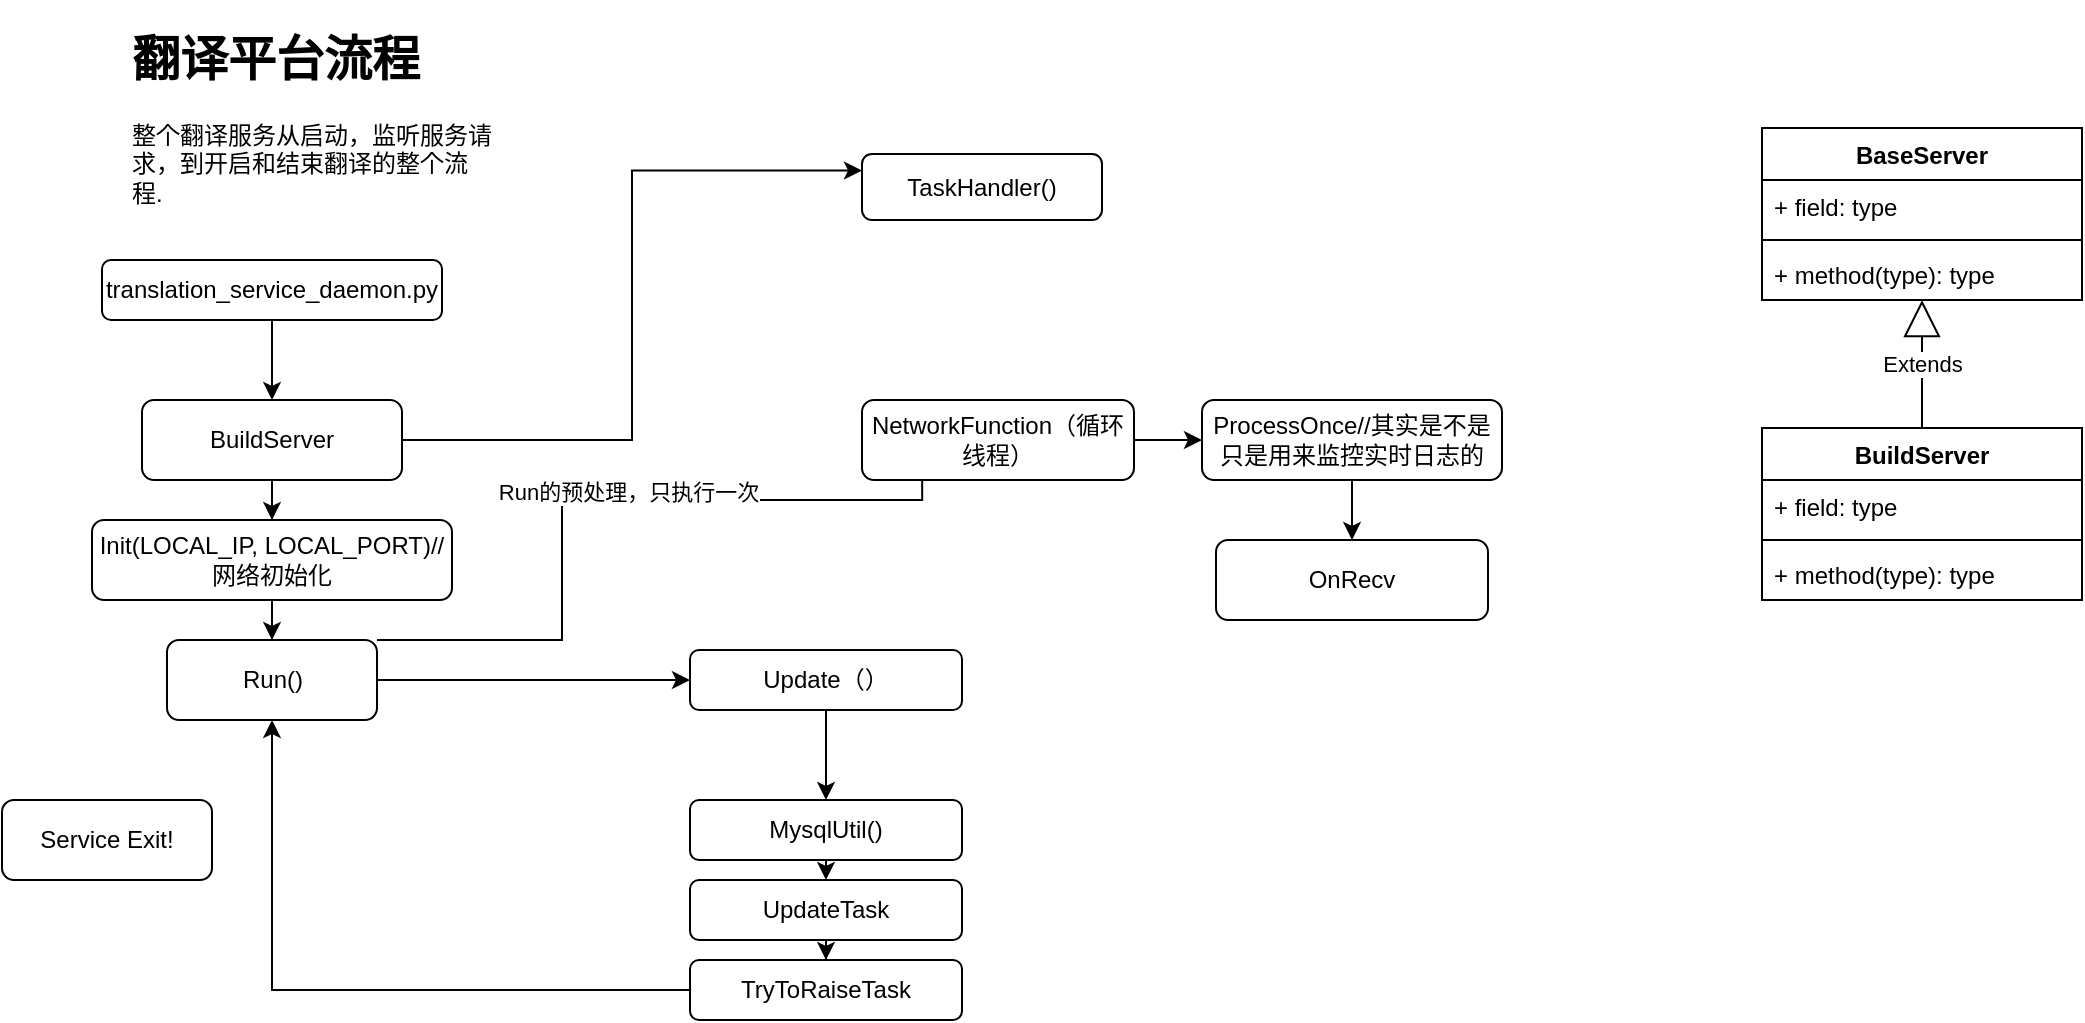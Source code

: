 <mxfile version="13.11.0" type="github">
  <diagram id="Lafy5iaJPpKN_NIYAcs5" name="Page-1">
    <mxGraphModel dx="2134" dy="1820" grid="1" gridSize="10" guides="1" tooltips="1" connect="1" arrows="1" fold="1" page="1" pageScale="1" pageWidth="827" pageHeight="1169" math="0" shadow="0">
      <root>
        <mxCell id="0" />
        <mxCell id="1" parent="0" />
        <mxCell id="IaznOFFQn422G-CRZnzF-1" value="&lt;h1&gt;翻译平台流程&lt;/h1&gt;&lt;p&gt;整个翻译服务从启动，监听服务请求，到开启和结束翻译的整个流程.&lt;/p&gt;" style="text;html=1;strokeColor=none;fillColor=none;spacing=5;spacingTop=-20;whiteSpace=wrap;overflow=hidden;rounded=0;direction=east;" vertex="1" parent="1">
          <mxGeometry x="10" width="190" height="120" as="geometry" />
        </mxCell>
        <mxCell id="IaznOFFQn422G-CRZnzF-6" style="edgeStyle=orthogonalEdgeStyle;rounded=0;orthogonalLoop=1;jettySize=auto;html=1;" edge="1" parent="1" source="IaznOFFQn422G-CRZnzF-2" target="IaznOFFQn422G-CRZnzF-3">
          <mxGeometry relative="1" as="geometry" />
        </mxCell>
        <mxCell id="IaznOFFQn422G-CRZnzF-2" value="translation_service_daemon.py" style="rounded=1;whiteSpace=wrap;html=1;" vertex="1" parent="1">
          <mxGeometry y="120" width="170" height="30" as="geometry" />
        </mxCell>
        <mxCell id="IaznOFFQn422G-CRZnzF-7" style="edgeStyle=orthogonalEdgeStyle;rounded=0;orthogonalLoop=1;jettySize=auto;html=1;" edge="1" parent="1" source="IaznOFFQn422G-CRZnzF-3" target="IaznOFFQn422G-CRZnzF-4">
          <mxGeometry relative="1" as="geometry" />
        </mxCell>
        <mxCell id="IaznOFFQn422G-CRZnzF-25" style="edgeStyle=orthogonalEdgeStyle;rounded=0;orthogonalLoop=1;jettySize=auto;html=1;entryX=0;entryY=0.25;entryDx=0;entryDy=0;" edge="1" parent="1" source="IaznOFFQn422G-CRZnzF-3" target="IaznOFFQn422G-CRZnzF-24">
          <mxGeometry relative="1" as="geometry" />
        </mxCell>
        <mxCell id="IaznOFFQn422G-CRZnzF-3" value="BuildServer" style="rounded=1;whiteSpace=wrap;html=1;" vertex="1" parent="1">
          <mxGeometry x="20" y="190" width="130" height="40" as="geometry" />
        </mxCell>
        <mxCell id="IaznOFFQn422G-CRZnzF-8" style="edgeStyle=orthogonalEdgeStyle;rounded=0;orthogonalLoop=1;jettySize=auto;html=1;" edge="1" parent="1" source="IaznOFFQn422G-CRZnzF-4" target="IaznOFFQn422G-CRZnzF-5">
          <mxGeometry relative="1" as="geometry" />
        </mxCell>
        <mxCell id="IaznOFFQn422G-CRZnzF-4" value="Init(LOCAL_IP, LOCAL_PORT)//网络初始化" style="rounded=1;whiteSpace=wrap;html=1;" vertex="1" parent="1">
          <mxGeometry x="-5" y="250" width="180" height="40" as="geometry" />
        </mxCell>
        <mxCell id="IaznOFFQn422G-CRZnzF-35" style="edgeStyle=orthogonalEdgeStyle;rounded=0;orthogonalLoop=1;jettySize=auto;html=1;exitX=1;exitY=0;exitDx=0;exitDy=0;entryX=0.221;entryY=0.5;entryDx=0;entryDy=0;entryPerimeter=0;" edge="1" parent="1" source="IaznOFFQn422G-CRZnzF-5" target="IaznOFFQn422G-CRZnzF-34">
          <mxGeometry relative="1" as="geometry">
            <Array as="points">
              <mxPoint x="230" y="310" />
              <mxPoint x="230" y="240" />
              <mxPoint x="410" y="240" />
            </Array>
          </mxGeometry>
        </mxCell>
        <mxCell id="IaznOFFQn422G-CRZnzF-36" value="Run的预处理，只执行一次" style="edgeLabel;html=1;align=center;verticalAlign=middle;resizable=0;points=[];" vertex="1" connectable="0" parent="IaznOFFQn422G-CRZnzF-35">
          <mxGeometry x="0.049" y="4" relative="1" as="geometry">
            <mxPoint as="offset" />
          </mxGeometry>
        </mxCell>
        <mxCell id="IaznOFFQn422G-CRZnzF-5" value="Run()" style="rounded=1;whiteSpace=wrap;html=1;" vertex="1" parent="1">
          <mxGeometry x="32.5" y="310" width="105" height="40" as="geometry" />
        </mxCell>
        <mxCell id="IaznOFFQn422G-CRZnzF-9" style="edgeStyle=orthogonalEdgeStyle;rounded=0;orthogonalLoop=1;jettySize=auto;html=1;" edge="1" parent="1" source="IaznOFFQn422G-CRZnzF-5" target="IaznOFFQn422G-CRZnzF-20">
          <mxGeometry relative="1" as="geometry">
            <mxPoint x="200" y="320" as="sourcePoint" />
            <mxPoint x="180" y="390" as="targetPoint" />
          </mxGeometry>
        </mxCell>
        <mxCell id="IaznOFFQn422G-CRZnzF-11" value="BaseServer" style="swimlane;fontStyle=1;align=center;verticalAlign=top;childLayout=stackLayout;horizontal=1;startSize=26;horizontalStack=0;resizeParent=1;resizeParentMax=0;resizeLast=0;collapsible=1;marginBottom=0;" vertex="1" parent="1">
          <mxGeometry x="830" y="54" width="160" height="86" as="geometry" />
        </mxCell>
        <mxCell id="IaznOFFQn422G-CRZnzF-12" value="+ field: type" style="text;strokeColor=none;fillColor=none;align=left;verticalAlign=top;spacingLeft=4;spacingRight=4;overflow=hidden;rotatable=0;points=[[0,0.5],[1,0.5]];portConstraint=eastwest;" vertex="1" parent="IaznOFFQn422G-CRZnzF-11">
          <mxGeometry y="26" width="160" height="26" as="geometry" />
        </mxCell>
        <mxCell id="IaznOFFQn422G-CRZnzF-13" value="" style="line;strokeWidth=1;fillColor=none;align=left;verticalAlign=middle;spacingTop=-1;spacingLeft=3;spacingRight=3;rotatable=0;labelPosition=right;points=[];portConstraint=eastwest;" vertex="1" parent="IaznOFFQn422G-CRZnzF-11">
          <mxGeometry y="52" width="160" height="8" as="geometry" />
        </mxCell>
        <mxCell id="IaznOFFQn422G-CRZnzF-14" value="+ method(type): type" style="text;strokeColor=none;fillColor=none;align=left;verticalAlign=top;spacingLeft=4;spacingRight=4;overflow=hidden;rotatable=0;points=[[0,0.5],[1,0.5]];portConstraint=eastwest;" vertex="1" parent="IaznOFFQn422G-CRZnzF-11">
          <mxGeometry y="60" width="160" height="26" as="geometry" />
        </mxCell>
        <mxCell id="IaznOFFQn422G-CRZnzF-15" value="BuildServer" style="swimlane;fontStyle=1;align=center;verticalAlign=top;childLayout=stackLayout;horizontal=1;startSize=26;horizontalStack=0;resizeParent=1;resizeParentMax=0;resizeLast=0;collapsible=1;marginBottom=0;" vertex="1" parent="1">
          <mxGeometry x="830" y="204" width="160" height="86" as="geometry" />
        </mxCell>
        <mxCell id="IaznOFFQn422G-CRZnzF-16" value="+ field: type" style="text;strokeColor=none;fillColor=none;align=left;verticalAlign=top;spacingLeft=4;spacingRight=4;overflow=hidden;rotatable=0;points=[[0,0.5],[1,0.5]];portConstraint=eastwest;" vertex="1" parent="IaznOFFQn422G-CRZnzF-15">
          <mxGeometry y="26" width="160" height="26" as="geometry" />
        </mxCell>
        <mxCell id="IaznOFFQn422G-CRZnzF-17" value="" style="line;strokeWidth=1;fillColor=none;align=left;verticalAlign=middle;spacingTop=-1;spacingLeft=3;spacingRight=3;rotatable=0;labelPosition=right;points=[];portConstraint=eastwest;" vertex="1" parent="IaznOFFQn422G-CRZnzF-15">
          <mxGeometry y="52" width="160" height="8" as="geometry" />
        </mxCell>
        <mxCell id="IaznOFFQn422G-CRZnzF-18" value="+ method(type): type" style="text;strokeColor=none;fillColor=none;align=left;verticalAlign=top;spacingLeft=4;spacingRight=4;overflow=hidden;rotatable=0;points=[[0,0.5],[1,0.5]];portConstraint=eastwest;" vertex="1" parent="IaznOFFQn422G-CRZnzF-15">
          <mxGeometry y="60" width="160" height="26" as="geometry" />
        </mxCell>
        <mxCell id="IaznOFFQn422G-CRZnzF-19" value="Extends" style="endArrow=block;endSize=16;endFill=0;html=1;" edge="1" parent="1" source="IaznOFFQn422G-CRZnzF-15" target="IaznOFFQn422G-CRZnzF-11">
          <mxGeometry width="160" relative="1" as="geometry">
            <mxPoint x="716" y="274" as="sourcePoint" />
            <mxPoint x="876" y="274" as="targetPoint" />
          </mxGeometry>
        </mxCell>
        <mxCell id="IaznOFFQn422G-CRZnzF-30" style="edgeStyle=orthogonalEdgeStyle;rounded=0;orthogonalLoop=1;jettySize=auto;html=1;" edge="1" parent="1" source="IaznOFFQn422G-CRZnzF-20" target="IaznOFFQn422G-CRZnzF-21">
          <mxGeometry relative="1" as="geometry" />
        </mxCell>
        <mxCell id="IaznOFFQn422G-CRZnzF-20" value="Update（）" style="rounded=1;whiteSpace=wrap;html=1;" vertex="1" parent="1">
          <mxGeometry x="294" y="315" width="136" height="30" as="geometry" />
        </mxCell>
        <mxCell id="IaznOFFQn422G-CRZnzF-28" style="edgeStyle=orthogonalEdgeStyle;rounded=0;orthogonalLoop=1;jettySize=auto;html=1;exitX=0.5;exitY=1;exitDx=0;exitDy=0;entryX=0.5;entryY=0;entryDx=0;entryDy=0;" edge="1" parent="1" source="IaznOFFQn422G-CRZnzF-21" target="IaznOFFQn422G-CRZnzF-26">
          <mxGeometry relative="1" as="geometry" />
        </mxCell>
        <mxCell id="IaznOFFQn422G-CRZnzF-21" value="MysqlUtil()" style="rounded=1;whiteSpace=wrap;html=1;" vertex="1" parent="1">
          <mxGeometry x="294" y="390" width="136" height="30" as="geometry" />
        </mxCell>
        <mxCell id="IaznOFFQn422G-CRZnzF-24" value="TaskHandler()" style="rounded=1;whiteSpace=wrap;html=1;" vertex="1" parent="1">
          <mxGeometry x="380" y="67" width="120" height="33" as="geometry" />
        </mxCell>
        <mxCell id="IaznOFFQn422G-CRZnzF-29" style="edgeStyle=orthogonalEdgeStyle;rounded=0;orthogonalLoop=1;jettySize=auto;html=1;exitX=0.5;exitY=1;exitDx=0;exitDy=0;" edge="1" parent="1" source="IaznOFFQn422G-CRZnzF-26" target="IaznOFFQn422G-CRZnzF-27">
          <mxGeometry relative="1" as="geometry" />
        </mxCell>
        <mxCell id="IaznOFFQn422G-CRZnzF-26" value="UpdateTask" style="rounded=1;whiteSpace=wrap;html=1;" vertex="1" parent="1">
          <mxGeometry x="294" y="430" width="136" height="30" as="geometry" />
        </mxCell>
        <mxCell id="IaznOFFQn422G-CRZnzF-33" style="edgeStyle=orthogonalEdgeStyle;rounded=0;orthogonalLoop=1;jettySize=auto;html=1;" edge="1" parent="1" source="IaznOFFQn422G-CRZnzF-27" target="IaznOFFQn422G-CRZnzF-5">
          <mxGeometry relative="1" as="geometry" />
        </mxCell>
        <mxCell id="IaznOFFQn422G-CRZnzF-27" value="TryToRaiseTask" style="rounded=1;whiteSpace=wrap;html=1;" vertex="1" parent="1">
          <mxGeometry x="294" y="470" width="136" height="30" as="geometry" />
        </mxCell>
        <mxCell id="IaznOFFQn422G-CRZnzF-31" value="Service Exit!" style="rounded=1;whiteSpace=wrap;html=1;" vertex="1" parent="1">
          <mxGeometry x="-50" y="390" width="105" height="40" as="geometry" />
        </mxCell>
        <mxCell id="IaznOFFQn422G-CRZnzF-38" style="edgeStyle=orthogonalEdgeStyle;rounded=0;orthogonalLoop=1;jettySize=auto;html=1;" edge="1" parent="1" source="IaznOFFQn422G-CRZnzF-34" target="IaznOFFQn422G-CRZnzF-37">
          <mxGeometry relative="1" as="geometry" />
        </mxCell>
        <mxCell id="IaznOFFQn422G-CRZnzF-34" value="NetworkFunction（循环线程）" style="rounded=1;whiteSpace=wrap;html=1;" vertex="1" parent="1">
          <mxGeometry x="380" y="190" width="136" height="40" as="geometry" />
        </mxCell>
        <mxCell id="IaznOFFQn422G-CRZnzF-41" style="edgeStyle=orthogonalEdgeStyle;rounded=0;orthogonalLoop=1;jettySize=auto;html=1;exitX=0.5;exitY=1;exitDx=0;exitDy=0;" edge="1" parent="1" source="IaznOFFQn422G-CRZnzF-37" target="IaznOFFQn422G-CRZnzF-40">
          <mxGeometry relative="1" as="geometry" />
        </mxCell>
        <mxCell id="IaznOFFQn422G-CRZnzF-37" value="ProcessOnce//其实是不是只是用来监控实时日志的" style="rounded=1;whiteSpace=wrap;html=1;" vertex="1" parent="1">
          <mxGeometry x="550" y="190" width="150" height="40" as="geometry" />
        </mxCell>
        <mxCell id="IaznOFFQn422G-CRZnzF-40" value="OnRecv" style="rounded=1;whiteSpace=wrap;html=1;" vertex="1" parent="1">
          <mxGeometry x="557" y="260" width="136" height="40" as="geometry" />
        </mxCell>
      </root>
    </mxGraphModel>
  </diagram>
</mxfile>
